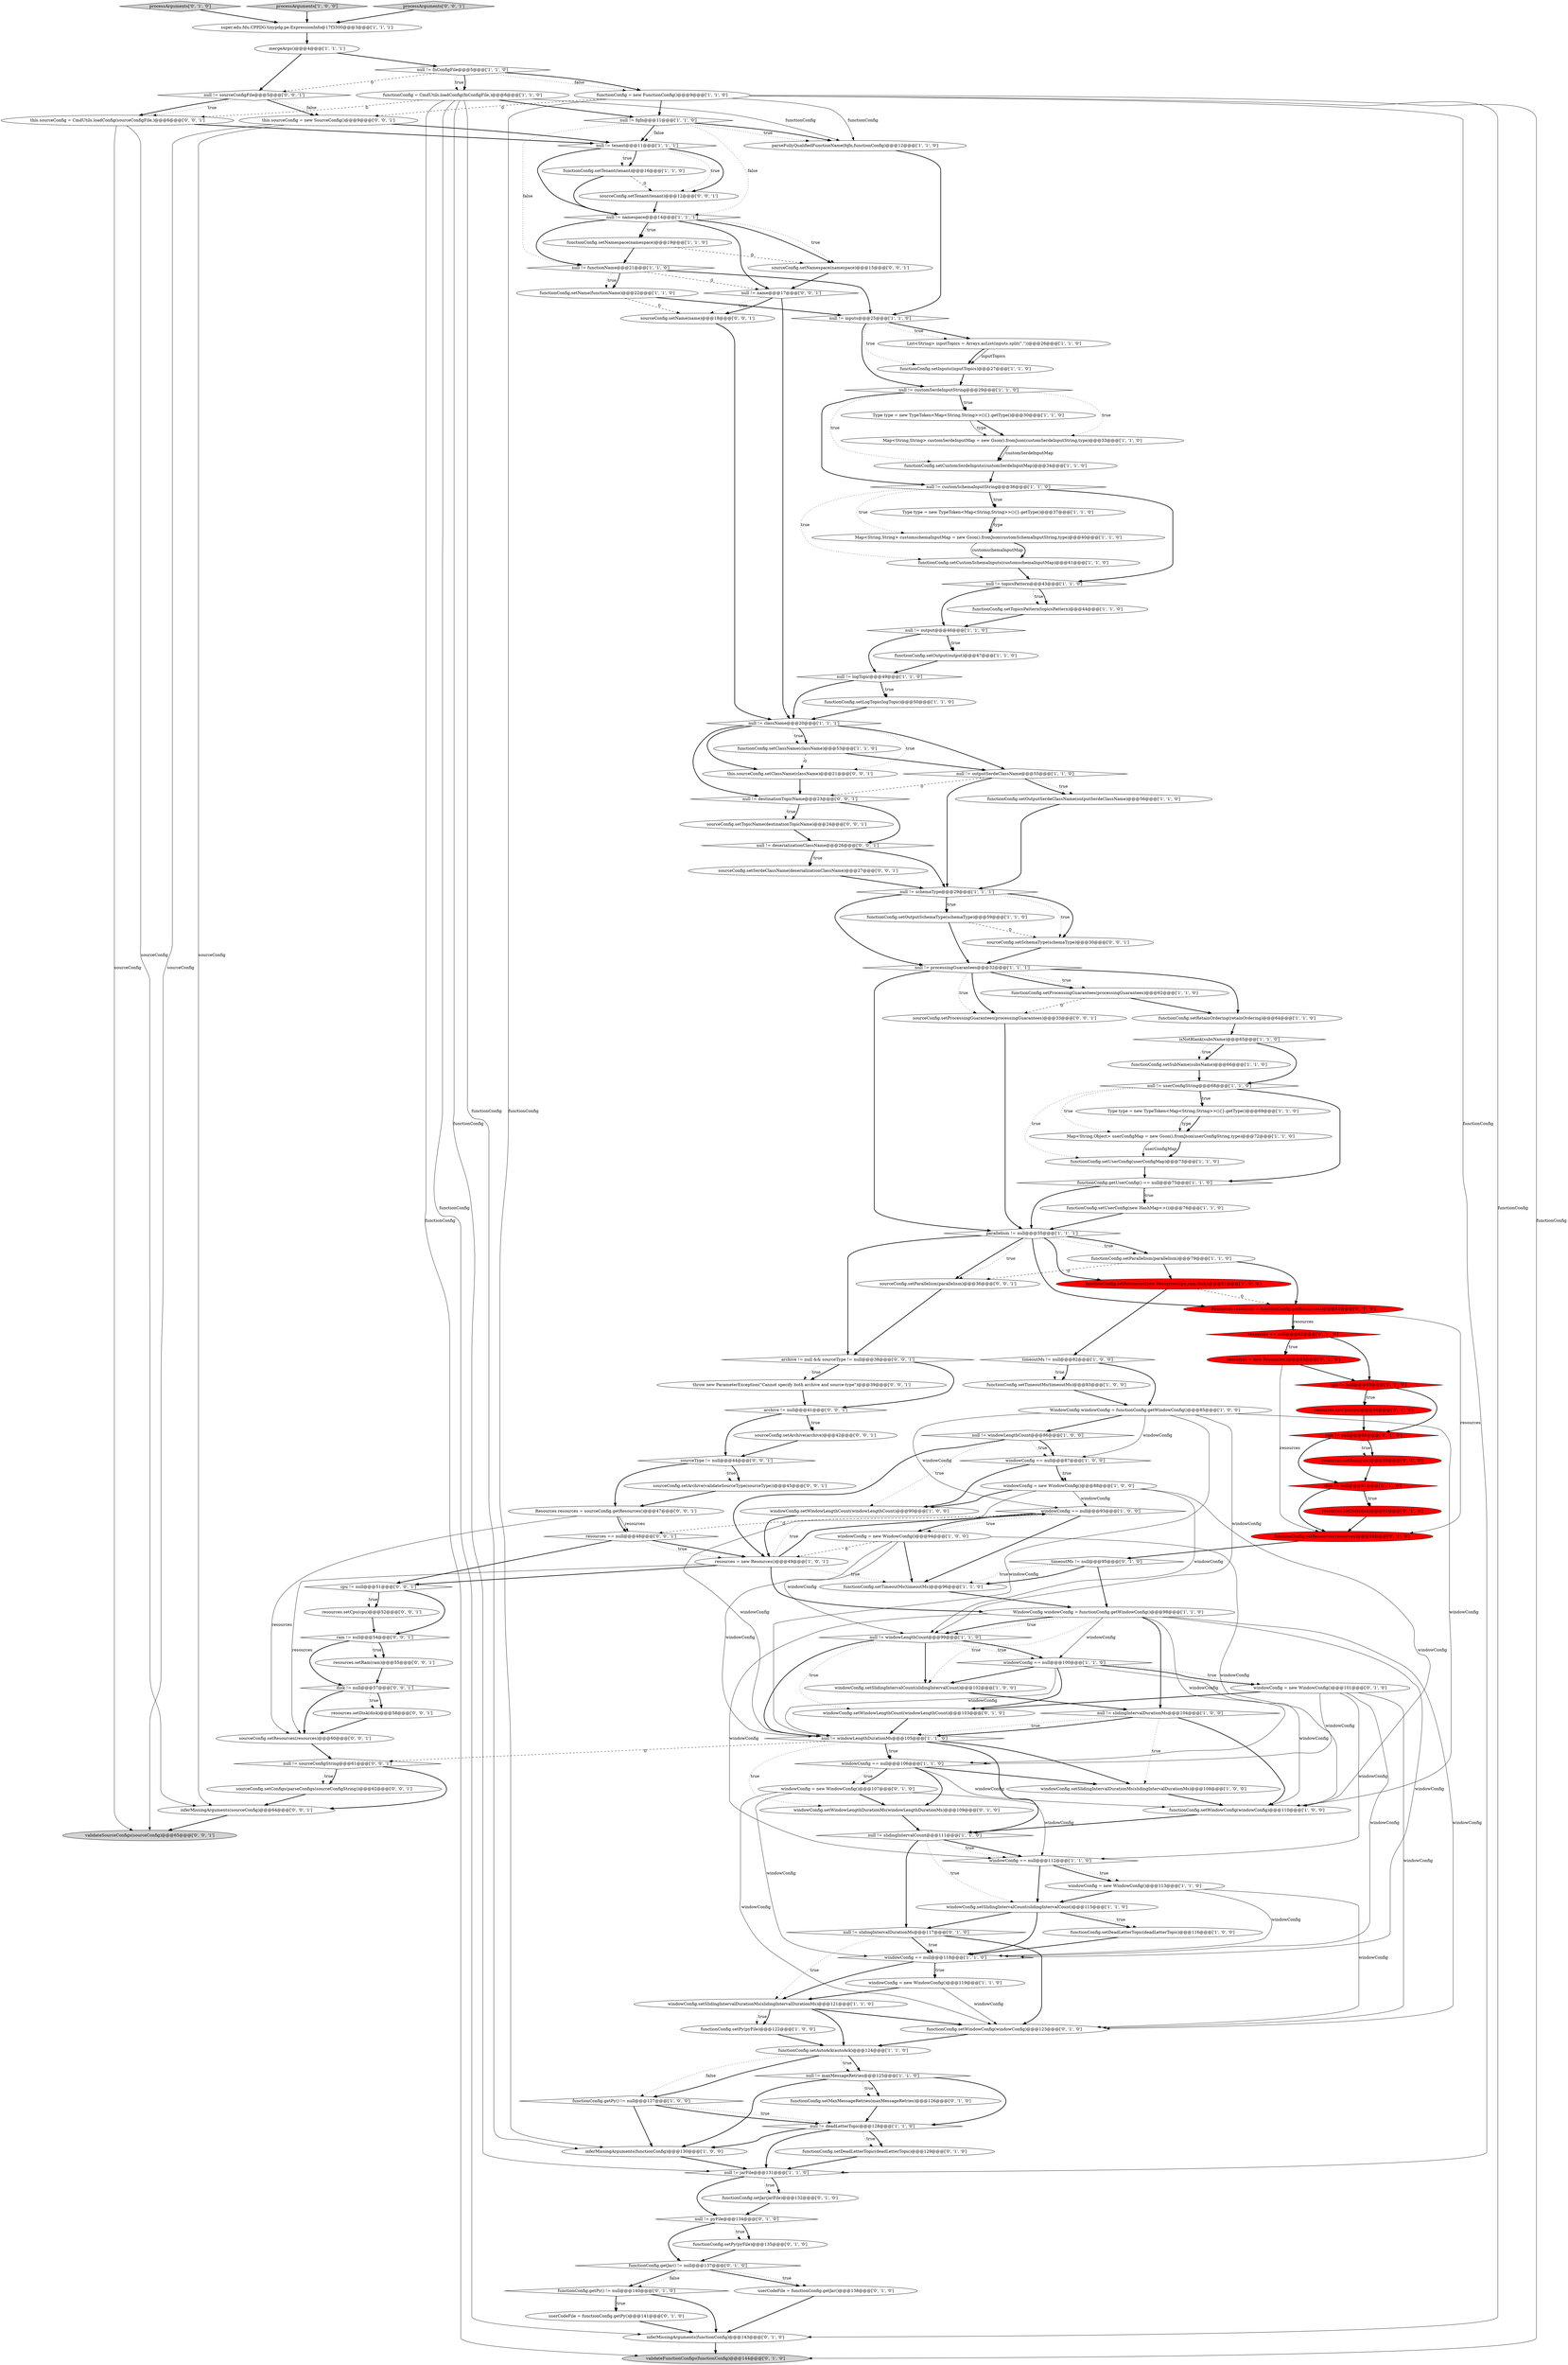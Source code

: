 digraph {
31 [style = filled, label = "functionConfig.setWindowConfig(windowConfig)@@@110@@@['1', '0', '0']", fillcolor = white, shape = ellipse image = "AAA0AAABBB1BBB"];
14 [style = filled, label = "null != tenant@@@11@@@['1', '1', '1']", fillcolor = white, shape = diamond image = "AAA0AAABBB1BBB"];
7 [style = filled, label = "windowConfig.setWindowLengthCount(windowLengthCount)@@@90@@@['1', '0', '0']", fillcolor = white, shape = ellipse image = "AAA0AAABBB1BBB"];
40 [style = filled, label = "functionConfig.setResources(new Resources(cpu,ram,disk))@@@81@@@['1', '0', '0']", fillcolor = red, shape = ellipse image = "AAA1AAABBB1BBB"];
149 [style = filled, label = "sourceConfig.setParallelism(parallelism)@@@36@@@['0', '0', '1']", fillcolor = white, shape = ellipse image = "AAA0AAABBB3BBB"];
1 [style = filled, label = "windowConfig == null@@@112@@@['1', '1', '0']", fillcolor = white, shape = diamond image = "AAA0AAABBB1BBB"];
23 [style = filled, label = "windowConfig == null@@@100@@@['1', '1', '0']", fillcolor = white, shape = diamond image = "AAA0AAABBB1BBB"];
111 [style = filled, label = "resources.setCpu(cpu)@@@86@@@['0', '1', '0']", fillcolor = red, shape = ellipse image = "AAA1AAABBB2BBB"];
3 [style = filled, label = "null != fnConfigFile@@@5@@@['1', '1', '0']", fillcolor = white, shape = diamond image = "AAA0AAABBB1BBB"];
25 [style = filled, label = "null != functionName@@@21@@@['1', '1', '0']", fillcolor = white, shape = diamond image = "AAA0AAABBB1BBB"];
109 [style = filled, label = "functionConfig.setPy(pyFile)@@@135@@@['0', '1', '0']", fillcolor = white, shape = ellipse image = "AAA0AAABBB2BBB"];
126 [style = filled, label = "sourceConfig.setArchive(archive)@@@42@@@['0', '0', '1']", fillcolor = white, shape = ellipse image = "AAA0AAABBB3BBB"];
141 [style = filled, label = "resources.setRam(ram)@@@55@@@['0', '0', '1']", fillcolor = white, shape = ellipse image = "AAA0AAABBB3BBB"];
37 [style = filled, label = "null != deadLetterTopic@@@128@@@['1', '1', '0']", fillcolor = white, shape = diamond image = "AAA0AAABBB1BBB"];
50 [style = filled, label = "null != windowLengthDurationMs@@@105@@@['1', '1', '0']", fillcolor = white, shape = diamond image = "AAA0AAABBB1BBB"];
143 [style = filled, label = "sourceConfig.setProcessingGuarantees(processingGuarantees)@@@33@@@['0', '0', '1']", fillcolor = white, shape = ellipse image = "AAA0AAABBB3BBB"];
98 [style = filled, label = "functionConfig.setDeadLetterTopic(deadLetterTopic)@@@129@@@['0', '1', '0']", fillcolor = white, shape = ellipse image = "AAA0AAABBB2BBB"];
101 [style = filled, label = "resources.setRam(ram)@@@89@@@['0', '1', '0']", fillcolor = red, shape = ellipse image = "AAA1AAABBB2BBB"];
29 [style = filled, label = "Type type = new TypeToken<Map<String,String>>(){}.getType()@@@37@@@['1', '1', '0']", fillcolor = white, shape = ellipse image = "AAA0AAABBB1BBB"];
0 [style = filled, label = "functionConfig.setProcessingGuarantees(processingGuarantees)@@@62@@@['1', '1', '0']", fillcolor = white, shape = ellipse image = "AAA0AAABBB1BBB"];
51 [style = filled, label = "functionConfig.setTimeoutMs(timeoutMs)@@@83@@@['1', '0', '0']", fillcolor = white, shape = ellipse image = "AAA0AAABBB1BBB"];
53 [style = filled, label = "functionConfig.setName(functionName)@@@22@@@['1', '1', '0']", fillcolor = white, shape = ellipse image = "AAA0AAABBB1BBB"];
9 [style = filled, label = "windowConfig.setSlidingIntervalCount(slidingIntervalCount)@@@115@@@['1', '1', '0']", fillcolor = white, shape = ellipse image = "AAA0AAABBB1BBB"];
80 [style = filled, label = "functionConfig = CmdUtils.loadConfig(fnConfigFile,)@@@6@@@['1', '1', '0']", fillcolor = white, shape = ellipse image = "AAA0AAABBB1BBB"];
89 [style = filled, label = "userCodeFile = functionConfig.getJar()@@@138@@@['0', '1', '0']", fillcolor = white, shape = ellipse image = "AAA0AAABBB2BBB"];
27 [style = filled, label = "functionConfig.setNamespace(namespace)@@@19@@@['1', '1', '0']", fillcolor = white, shape = ellipse image = "AAA0AAABBB1BBB"];
144 [style = filled, label = "this.sourceConfig.setClassName(className)@@@21@@@['0', '0', '1']", fillcolor = white, shape = ellipse image = "AAA0AAABBB3BBB"];
117 [style = filled, label = "this.sourceConfig = CmdUtils.loadConfig(sourceConfigFile,)@@@6@@@['0', '0', '1']", fillcolor = white, shape = ellipse image = "AAA0AAABBB3BBB"];
92 [style = filled, label = "null != slidingIntervalDurationMs@@@117@@@['0', '1', '0']", fillcolor = white, shape = diamond image = "AAA0AAABBB2BBB"];
20 [style = filled, label = "windowConfig == null@@@118@@@['1', '1', '0']", fillcolor = white, shape = diamond image = "AAA0AAABBB1BBB"];
106 [style = filled, label = "disk != null@@@91@@@['0', '1', '0']", fillcolor = red, shape = diamond image = "AAA1AAABBB2BBB"];
4 [style = filled, label = "null != namespace@@@14@@@['1', '1', '1']", fillcolor = white, shape = diamond image = "AAA0AAABBB1BBB"];
76 [style = filled, label = "null != outputSerdeClassName@@@55@@@['1', '1', '0']", fillcolor = white, shape = diamond image = "AAA0AAABBB1BBB"];
10 [style = filled, label = "functionConfig.setSubName(subsName)@@@66@@@['1', '1', '0']", fillcolor = white, shape = ellipse image = "AAA0AAABBB1BBB"];
133 [style = filled, label = "null != destinationTopicName@@@23@@@['0', '0', '1']", fillcolor = white, shape = diamond image = "AAA0AAABBB3BBB"];
45 [style = filled, label = "null != customSchemaInputString@@@36@@@['1', '1', '0']", fillcolor = white, shape = diamond image = "AAA0AAABBB1BBB"];
44 [style = filled, label = "Map<String,String> customschemaInputMap = new Gson().fromJson(customSchemaInputString,type)@@@40@@@['1', '1', '0']", fillcolor = white, shape = ellipse image = "AAA0AAABBB1BBB"];
99 [style = filled, label = "resources = new Resources()@@@83@@@['0', '1', '0']", fillcolor = red, shape = ellipse image = "AAA1AAABBB2BBB"];
69 [style = filled, label = "null != fqfn@@@11@@@['1', '1', '0']", fillcolor = white, shape = diamond image = "AAA0AAABBB1BBB"];
108 [style = filled, label = "windowConfig.setWindowLengthDurationMs(windowLengthDurationMs)@@@109@@@['0', '1', '0']", fillcolor = white, shape = ellipse image = "AAA0AAABBB2BBB"];
136 [style = filled, label = "validateSourceConfigs(sourceConfig)@@@65@@@['0', '0', '1']", fillcolor = lightgray, shape = ellipse image = "AAA0AAABBB3BBB"];
100 [style = filled, label = "windowConfig = new WindowConfig()@@@107@@@['0', '1', '0']", fillcolor = white, shape = ellipse image = "AAA0AAABBB2BBB"];
90 [style = filled, label = "ram != null@@@88@@@['0', '1', '0']", fillcolor = red, shape = diamond image = "AAA1AAABBB2BBB"];
138 [style = filled, label = "sourceConfig.setSerdeClassName(deserializationClassName)@@@27@@@['0', '0', '1']", fillcolor = white, shape = ellipse image = "AAA0AAABBB3BBB"];
63 [style = filled, label = "null != topicsPattern@@@43@@@['1', '1', '0']", fillcolor = white, shape = diamond image = "AAA0AAABBB1BBB"];
120 [style = filled, label = "archive != null@@@41@@@['0', '0', '1']", fillcolor = white, shape = diamond image = "AAA0AAABBB3BBB"];
13 [style = filled, label = "windowConfig = new WindowConfig()@@@94@@@['1', '0', '0']", fillcolor = white, shape = ellipse image = "AAA0AAABBB1BBB"];
127 [style = filled, label = "resources.setCpu(cpu)@@@52@@@['0', '0', '1']", fillcolor = white, shape = ellipse image = "AAA0AAABBB3BBB"];
93 [style = filled, label = "validateFunctionConfigs(functionConfig)@@@144@@@['0', '1', '0']", fillcolor = lightgray, shape = ellipse image = "AAA0AAABBB2BBB"];
33 [style = filled, label = "windowConfig.setSlidingIntervalDurationMs(slidingIntervalDurationMs)@@@108@@@['1', '0', '0']", fillcolor = white, shape = ellipse image = "AAA0AAABBB1BBB"];
83 [style = filled, label = "windowConfig.setSlidingIntervalCount(slidingIntervalCount)@@@102@@@['1', '0', '0']", fillcolor = white, shape = ellipse image = "AAA0AAABBB1BBB"];
8 [style = filled, label = "functionConfig.getPy() != null@@@127@@@['1', '0', '0']", fillcolor = white, shape = diamond image = "AAA0AAABBB1BBB"];
95 [style = filled, label = "null != pyFile@@@134@@@['0', '1', '0']", fillcolor = white, shape = diamond image = "AAA0AAABBB2BBB"];
146 [style = filled, label = "resources.setDisk(disk)@@@58@@@['0', '0', '1']", fillcolor = white, shape = ellipse image = "AAA0AAABBB3BBB"];
96 [style = filled, label = "cpu != null@@@85@@@['0', '1', '0']", fillcolor = red, shape = diamond image = "AAA1AAABBB2BBB"];
54 [style = filled, label = "null != schemaType@@@29@@@['1', '1', '1']", fillcolor = white, shape = diamond image = "AAA0AAABBB1BBB"];
61 [style = filled, label = "null != slidingIntervalCount@@@111@@@['1', '1', '0']", fillcolor = white, shape = diamond image = "AAA0AAABBB1BBB"];
91 [style = filled, label = "timeoutMs != null@@@95@@@['0', '1', '0']", fillcolor = white, shape = diamond image = "AAA0AAABBB2BBB"];
87 [style = filled, label = "inferMissingArguments(functionConfig)@@@143@@@['0', '1', '0']", fillcolor = white, shape = ellipse image = "AAA0AAABBB2BBB"];
26 [style = filled, label = "null != maxMessageRetries@@@125@@@['1', '1', '0']", fillcolor = white, shape = diamond image = "AAA0AAABBB1BBB"];
77 [style = filled, label = "WindowConfig windowConfig = functionConfig.getWindowConfig()@@@98@@@['1', '1', '0']", fillcolor = white, shape = ellipse image = "AAA0AAABBB1BBB"];
39 [style = filled, label = "null != customSerdeInputString@@@29@@@['1', '1', '0']", fillcolor = white, shape = diamond image = "AAA0AAABBB1BBB"];
42 [style = filled, label = "null != userConfigString@@@68@@@['1', '1', '0']", fillcolor = white, shape = diamond image = "AAA0AAABBB1BBB"];
142 [style = filled, label = "null != name@@@17@@@['0', '0', '1']", fillcolor = white, shape = diamond image = "AAA0AAABBB3BBB"];
121 [style = filled, label = "sourceConfig.setConfigs(parseConfigs(sourceConfigString))@@@62@@@['0', '0', '1']", fillcolor = white, shape = ellipse image = "AAA0AAABBB3BBB"];
22 [style = filled, label = "functionConfig.setUserConfig(new HashMap<>())@@@76@@@['1', '1', '0']", fillcolor = white, shape = ellipse image = "AAA0AAABBB1BBB"];
132 [style = filled, label = "null != sourceConfigFile@@@5@@@['0', '0', '1']", fillcolor = white, shape = diamond image = "AAA0AAABBB3BBB"];
82 [style = filled, label = "Map<String,String> customSerdeInputMap = new Gson().fromJson(customSerdeInputString,type)@@@33@@@['1', '1', '0']", fillcolor = white, shape = ellipse image = "AAA0AAABBB1BBB"];
48 [style = filled, label = "mergeArgs()@@@4@@@['1', '1', '1']", fillcolor = white, shape = ellipse image = "AAA0AAABBB1BBB"];
36 [style = filled, label = "Type type = new TypeToken<Map<String,String>>(){}.getType()@@@69@@@['1', '1', '0']", fillcolor = white, shape = ellipse image = "AAA0AAABBB1BBB"];
49 [style = filled, label = "null != windowLengthCount@@@99@@@['1', '1', '0']", fillcolor = white, shape = diamond image = "AAA0AAABBB1BBB"];
125 [style = filled, label = "sourceConfig.setTenant(tenant)@@@12@@@['0', '0', '1']", fillcolor = white, shape = ellipse image = "AAA0AAABBB3BBB"];
86 [style = filled, label = "functionConfig.setMaxMessageRetries(maxMessageRetries)@@@126@@@['0', '1', '0']", fillcolor = white, shape = ellipse image = "AAA0AAABBB2BBB"];
35 [style = filled, label = "inferMissingArguments(functionConfig)@@@130@@@['1', '0', '0']", fillcolor = white, shape = ellipse image = "AAA0AAABBB1BBB"];
17 [style = filled, label = "parseFullyQualifiedFunctionName(fqfn,functionConfig)@@@12@@@['1', '1', '0']", fillcolor = white, shape = ellipse image = "AAA0AAABBB1BBB"];
58 [style = filled, label = "functionConfig.setPy(pyFile)@@@122@@@['1', '0', '0']", fillcolor = white, shape = ellipse image = "AAA0AAABBB1BBB"];
102 [style = filled, label = "windowConfig = new WindowConfig()@@@101@@@['0', '1', '0']", fillcolor = white, shape = ellipse image = "AAA0AAABBB2BBB"];
60 [style = filled, label = "null != logTopic@@@49@@@['1', '1', '0']", fillcolor = white, shape = diamond image = "AAA0AAABBB1BBB"];
30 [style = filled, label = "Type type = new TypeToken<Map<String,String>>(){}.getType()@@@30@@@['1', '1', '0']", fillcolor = white, shape = ellipse image = "AAA0AAABBB1BBB"];
19 [style = filled, label = "functionConfig.setCustomSerdeInputs(customSerdeInputMap)@@@34@@@['1', '1', '0']", fillcolor = white, shape = ellipse image = "AAA0AAABBB1BBB"];
110 [style = filled, label = "Resources resources = functionConfig.getResources()@@@81@@@['0', '1', '0']", fillcolor = red, shape = ellipse image = "AAA1AAABBB2BBB"];
114 [style = filled, label = "functionConfig.getJar() != null@@@137@@@['0', '1', '0']", fillcolor = white, shape = diamond image = "AAA0AAABBB2BBB"];
103 [style = filled, label = "processArguments['0', '1', '0']", fillcolor = lightgray, shape = diamond image = "AAA0AAABBB2BBB"];
124 [style = filled, label = "archive != null && sourceType != null@@@38@@@['0', '0', '1']", fillcolor = white, shape = diamond image = "AAA0AAABBB3BBB"];
94 [style = filled, label = "resources == null@@@82@@@['0', '1', '0']", fillcolor = red, shape = diamond image = "AAA1AAABBB2BBB"];
71 [style = filled, label = "null != output@@@46@@@['1', '1', '0']", fillcolor = white, shape = diamond image = "AAA0AAABBB1BBB"];
5 [style = filled, label = "functionConfig.setTenant(tenant)@@@16@@@['1', '1', '0']", fillcolor = white, shape = ellipse image = "AAA0AAABBB1BBB"];
129 [style = filled, label = "sourceConfig.setArchive(validateSourceType(sourceType))@@@45@@@['0', '0', '1']", fillcolor = white, shape = ellipse image = "AAA0AAABBB3BBB"];
75 [style = filled, label = "functionConfig.setAutoAck(autoAck)@@@124@@@['1', '1', '0']", fillcolor = white, shape = ellipse image = "AAA0AAABBB1BBB"];
105 [style = filled, label = "resources.setDisk(disk)@@@92@@@['0', '1', '0']", fillcolor = red, shape = ellipse image = "AAA1AAABBB2BBB"];
2 [style = filled, label = "functionConfig.setDeadLetterTopic(deadLetterTopic)@@@116@@@['1', '0', '0']", fillcolor = white, shape = ellipse image = "AAA0AAABBB1BBB"];
16 [style = filled, label = "isNotBlank(subsName)@@@65@@@['1', '1', '0']", fillcolor = white, shape = diamond image = "AAA0AAABBB1BBB"];
88 [style = filled, label = "functionConfig.setJar(jarFile)@@@132@@@['0', '1', '0']", fillcolor = white, shape = ellipse image = "AAA0AAABBB2BBB"];
134 [style = filled, label = "sourceConfig.setName(name)@@@18@@@['0', '0', '1']", fillcolor = white, shape = ellipse image = "AAA0AAABBB3BBB"];
104 [style = filled, label = "functionConfig.setResources(resources)@@@94@@@['0', '1', '0']", fillcolor = red, shape = ellipse image = "AAA1AAABBB2BBB"];
145 [style = filled, label = "sourceConfig.setSchemaType(schemaType)@@@30@@@['0', '0', '1']", fillcolor = white, shape = ellipse image = "AAA0AAABBB3BBB"];
56 [style = filled, label = "parallelism != null@@@35@@@['1', '1', '1']", fillcolor = white, shape = diamond image = "AAA0AAABBB1BBB"];
147 [style = filled, label = "sourceConfig.setNamespace(namespace)@@@15@@@['0', '0', '1']", fillcolor = white, shape = ellipse image = "AAA0AAABBB3BBB"];
148 [style = filled, label = "throw new ParameterException(\"Cannot specify both archive and source-type\")@@@39@@@['0', '0', '1']", fillcolor = white, shape = ellipse image = "AAA0AAABBB3BBB"];
135 [style = filled, label = "cpu != null@@@51@@@['0', '0', '1']", fillcolor = white, shape = diamond image = "AAA0AAABBB3BBB"];
43 [style = filled, label = "super.edu.fdu.CPPDG.tinypdg.pe.ExpressionInfo@17f3300@@@3@@@['1', '1', '1']", fillcolor = white, shape = ellipse image = "AAA0AAABBB1BBB"];
119 [style = filled, label = "resources == null@@@48@@@['0', '0', '1']", fillcolor = white, shape = diamond image = "AAA0AAABBB3BBB"];
113 [style = filled, label = "windowConfig.setWindowLengthCount(windowLengthCount)@@@103@@@['0', '1', '0']", fillcolor = white, shape = ellipse image = "AAA0AAABBB2BBB"];
28 [style = filled, label = "WindowConfig windowConfig = functionConfig.getWindowConfig()@@@85@@@['1', '0', '0']", fillcolor = white, shape = ellipse image = "AAA0AAABBB1BBB"];
74 [style = filled, label = "functionConfig.setOutput(output)@@@47@@@['1', '1', '0']", fillcolor = white, shape = ellipse image = "AAA0AAABBB1BBB"];
130 [style = filled, label = "sourceConfig.setResources(resources)@@@60@@@['0', '0', '1']", fillcolor = white, shape = ellipse image = "AAA0AAABBB3BBB"];
123 [style = filled, label = "null != sourceConfigString@@@61@@@['0', '0', '1']", fillcolor = white, shape = diamond image = "AAA0AAABBB3BBB"];
55 [style = filled, label = "null != inputs@@@25@@@['1', '1', '0']", fillcolor = white, shape = diamond image = "AAA0AAABBB1BBB"];
79 [style = filled, label = "null != processingGuarantees@@@32@@@['1', '1', '1']", fillcolor = white, shape = diamond image = "AAA0AAABBB1BBB"];
112 [style = filled, label = "userCodeFile = functionConfig.getPy()@@@141@@@['0', '1', '0']", fillcolor = white, shape = ellipse image = "AAA0AAABBB2BBB"];
118 [style = filled, label = "disk != null@@@57@@@['0', '0', '1']", fillcolor = white, shape = diamond image = "AAA0AAABBB3BBB"];
38 [style = filled, label = "processArguments['1', '0', '0']", fillcolor = lightgray, shape = diamond image = "AAA0AAABBB1BBB"];
67 [style = filled, label = "windowConfig == null@@@93@@@['1', '0', '0']", fillcolor = white, shape = diamond image = "AAA0AAABBB1BBB"];
21 [style = filled, label = "functionConfig.getUserConfig() == null@@@75@@@['1', '1', '0']", fillcolor = white, shape = diamond image = "AAA0AAABBB1BBB"];
128 [style = filled, label = "Resources resources = sourceConfig.getResources()@@@47@@@['0', '0', '1']", fillcolor = white, shape = ellipse image = "AAA0AAABBB3BBB"];
68 [style = filled, label = "resources = new Resources()@@@49@@@['1', '0', '1']", fillcolor = white, shape = ellipse image = "AAA0AAABBB1BBB"];
47 [style = filled, label = "windowConfig.setSlidingIntervalDurationMs(slidingIntervalDurationMs)@@@121@@@['1', '1', '0']", fillcolor = white, shape = ellipse image = "AAA0AAABBB1BBB"];
140 [style = filled, label = "sourceConfig.setTopicName(destinationTopicName)@@@24@@@['0', '0', '1']", fillcolor = white, shape = ellipse image = "AAA0AAABBB3BBB"];
122 [style = filled, label = "ram != null@@@54@@@['0', '0', '1']", fillcolor = white, shape = diamond image = "AAA0AAABBB3BBB"];
15 [style = filled, label = "functionConfig.setTimeoutMs(timeoutMs)@@@96@@@['1', '1', '0']", fillcolor = white, shape = ellipse image = "AAA0AAABBB1BBB"];
62 [style = filled, label = "functionConfig.setTopicsPattern(topicsPattern)@@@44@@@['1', '1', '0']", fillcolor = white, shape = ellipse image = "AAA0AAABBB1BBB"];
70 [style = filled, label = "functionConfig = new FunctionConfig()@@@9@@@['1', '1', '0']", fillcolor = white, shape = ellipse image = "AAA0AAABBB1BBB"];
85 [style = filled, label = "null != jarFile@@@131@@@['1', '1', '0']", fillcolor = white, shape = diamond image = "AAA0AAABBB1BBB"];
32 [style = filled, label = "functionConfig.setRetainOrdering(retainOrdering)@@@64@@@['1', '1', '0']", fillcolor = white, shape = ellipse image = "AAA0AAABBB1BBB"];
137 [style = filled, label = "processArguments['0', '0', '1']", fillcolor = lightgray, shape = diamond image = "AAA0AAABBB3BBB"];
78 [style = filled, label = "windowConfig = new WindowConfig()@@@113@@@['1', '1', '0']", fillcolor = white, shape = ellipse image = "AAA0AAABBB1BBB"];
64 [style = filled, label = "functionConfig.setOutputSchemaType(schemaType)@@@59@@@['1', '1', '0']", fillcolor = white, shape = ellipse image = "AAA0AAABBB1BBB"];
115 [style = filled, label = "sourceType != null@@@44@@@['0', '0', '1']", fillcolor = white, shape = diamond image = "AAA0AAABBB3BBB"];
52 [style = filled, label = "functionConfig.setUserConfig(userConfigMap)@@@73@@@['1', '1', '0']", fillcolor = white, shape = ellipse image = "AAA0AAABBB1BBB"];
34 [style = filled, label = "functionConfig.setLogTopic(logTopic)@@@50@@@['1', '1', '0']", fillcolor = white, shape = ellipse image = "AAA0AAABBB1BBB"];
11 [style = filled, label = "null != windowLengthCount@@@86@@@['1', '0', '0']", fillcolor = white, shape = diamond image = "AAA0AAABBB1BBB"];
81 [style = filled, label = "functionConfig.setParallelism(parallelism)@@@79@@@['1', '1', '0']", fillcolor = white, shape = ellipse image = "AAA0AAABBB1BBB"];
65 [style = filled, label = "functionConfig.setInputs(inputTopics)@@@27@@@['1', '1', '0']", fillcolor = white, shape = ellipse image = "AAA0AAABBB1BBB"];
59 [style = filled, label = "windowConfig = new WindowConfig()@@@88@@@['1', '0', '0']", fillcolor = white, shape = ellipse image = "AAA0AAABBB1BBB"];
6 [style = filled, label = "windowConfig == null@@@87@@@['1', '0', '0']", fillcolor = white, shape = diamond image = "AAA0AAABBB1BBB"];
46 [style = filled, label = "Map<String,Object> userConfigMap = new Gson().fromJson(userConfigString,type)@@@72@@@['1', '1', '0']", fillcolor = white, shape = ellipse image = "AAA0AAABBB1BBB"];
107 [style = filled, label = "functionConfig.getPy() != null@@@140@@@['0', '1', '0']", fillcolor = white, shape = diamond image = "AAA0AAABBB2BBB"];
24 [style = filled, label = "timeoutMs != null@@@82@@@['1', '0', '0']", fillcolor = white, shape = diamond image = "AAA0AAABBB1BBB"];
97 [style = filled, label = "functionConfig.setWindowConfig(windowConfig)@@@123@@@['0', '1', '0']", fillcolor = white, shape = ellipse image = "AAA0AAABBB2BBB"];
18 [style = filled, label = "List<String> inputTopics = Arrays.asList(inputs.split(\",\"))@@@26@@@['1', '1', '0']", fillcolor = white, shape = ellipse image = "AAA0AAABBB1BBB"];
116 [style = filled, label = "this.sourceConfig = new SourceConfig()@@@9@@@['0', '0', '1']", fillcolor = white, shape = ellipse image = "AAA0AAABBB3BBB"];
131 [style = filled, label = "null != deserializationClassName@@@26@@@['0', '0', '1']", fillcolor = white, shape = diamond image = "AAA0AAABBB3BBB"];
41 [style = filled, label = "windowConfig = new WindowConfig()@@@119@@@['1', '1', '0']", fillcolor = white, shape = ellipse image = "AAA0AAABBB1BBB"];
84 [style = filled, label = "null != className@@@20@@@['1', '1', '1']", fillcolor = white, shape = diamond image = "AAA0AAABBB1BBB"];
73 [style = filled, label = "functionConfig.setCustomSchemaInputs(customschemaInputMap)@@@41@@@['1', '1', '0']", fillcolor = white, shape = ellipse image = "AAA0AAABBB1BBB"];
12 [style = filled, label = "functionConfig.setClassName(className)@@@53@@@['1', '1', '0']", fillcolor = white, shape = ellipse image = "AAA0AAABBB1BBB"];
72 [style = filled, label = "functionConfig.setOutputSerdeClassName(outputSerdeClassName)@@@56@@@['1', '1', '0']", fillcolor = white, shape = ellipse image = "AAA0AAABBB1BBB"];
57 [style = filled, label = "windowConfig == null@@@106@@@['1', '1', '0']", fillcolor = white, shape = diamond image = "AAA0AAABBB1BBB"];
139 [style = filled, label = "inferMissingArguments(sourceConfig)@@@64@@@['0', '0', '1']", fillcolor = white, shape = ellipse image = "AAA0AAABBB3BBB"];
66 [style = filled, label = "null != slidingIntervalDurationMs@@@104@@@['1', '0', '0']", fillcolor = white, shape = diamond image = "AAA0AAABBB1BBB"];
70->17 [style = solid, label="functionConfig"];
138->54 [style = bold, label=""];
4->25 [style = bold, label=""];
57->33 [style = bold, label=""];
102->1 [style = solid, label="windowConfig"];
67->119 [style = dashed, label="0"];
134->84 [style = bold, label=""];
14->125 [style = dotted, label="true"];
71->60 [style = bold, label=""];
79->32 [style = bold, label=""];
95->114 [style = bold, label=""];
149->124 [style = bold, label=""];
28->31 [style = solid, label="windowConfig"];
21->56 [style = bold, label=""];
79->0 [style = dotted, label="true"];
66->31 [style = bold, label=""];
70->93 [style = solid, label="functionConfig"];
42->21 [style = bold, label=""];
116->139 [style = solid, label="sourceConfig"];
68->130 [style = solid, label="resources"];
119->68 [style = dotted, label="true"];
122->118 [style = bold, label=""];
25->55 [style = bold, label=""];
39->45 [style = bold, label=""];
107->112 [style = bold, label=""];
23->102 [style = dotted, label="true"];
20->41 [style = bold, label=""];
132->117 [style = dotted, label="true"];
123->121 [style = dotted, label="true"];
21->22 [style = bold, label=""];
85->88 [style = bold, label=""];
42->52 [style = dotted, label="true"];
118->146 [style = bold, label=""];
13->15 [style = bold, label=""];
28->49 [style = solid, label="windowConfig"];
25->53 [style = dotted, label="true"];
143->56 [style = bold, label=""];
59->50 [style = solid, label="windowConfig"];
81->110 [style = bold, label=""];
91->15 [style = bold, label=""];
110->104 [style = solid, label="resources"];
73->63 [style = bold, label=""];
3->132 [style = dashed, label="0"];
135->127 [style = dotted, label="true"];
41->97 [style = solid, label="windowConfig"];
55->18 [style = bold, label=""];
61->9 [style = dotted, label="true"];
49->23 [style = dotted, label="true"];
128->130 [style = solid, label="resources"];
4->147 [style = bold, label=""];
133->140 [style = dotted, label="true"];
17->55 [style = bold, label=""];
54->64 [style = dotted, label="true"];
46->52 [style = solid, label="userConfigMap"];
56->149 [style = bold, label=""];
92->20 [style = bold, label=""];
112->87 [style = bold, label=""];
115->129 [style = dotted, label="true"];
63->62 [style = dotted, label="true"];
90->101 [style = dotted, label="true"];
5->4 [style = bold, label=""];
54->145 [style = dotted, label="true"];
84->12 [style = dotted, label="true"];
68->15 [style = dotted, label="true"];
96->111 [style = bold, label=""];
141->118 [style = bold, label=""];
41->47 [style = bold, label=""];
4->147 [style = dotted, label="true"];
0->32 [style = bold, label=""];
59->49 [style = solid, label="windowConfig"];
87->93 [style = bold, label=""];
102->20 [style = solid, label="windowConfig"];
22->56 [style = bold, label=""];
79->143 [style = dotted, label="true"];
11->68 [style = bold, label=""];
99->96 [style = bold, label=""];
132->116 [style = bold, label=""];
68->77 [style = bold, label=""];
39->30 [style = bold, label=""];
48->132 [style = bold, label=""];
116->136 [style = solid, label="sourceConfig"];
55->65 [style = dotted, label="true"];
85->88 [style = dotted, label="true"];
60->34 [style = bold, label=""];
100->108 [style = bold, label=""];
135->122 [style = bold, label=""];
80->69 [style = bold, label=""];
132->117 [style = bold, label=""];
121->139 [style = bold, label=""];
91->77 [style = bold, label=""];
122->141 [style = dotted, label="true"];
78->9 [style = bold, label=""];
48->3 [style = bold, label=""];
147->142 [style = bold, label=""];
31->61 [style = bold, label=""];
101->106 [style = bold, label=""];
39->82 [style = dotted, label="true"];
3->80 [style = bold, label=""];
84->133 [style = bold, label=""];
99->104 [style = solid, label="resources"];
37->98 [style = dotted, label="true"];
1->78 [style = bold, label=""];
13->50 [style = solid, label="windowConfig"];
66->50 [style = bold, label=""];
29->44 [style = bold, label=""];
144->133 [style = bold, label=""];
92->97 [style = bold, label=""];
117->14 [style = bold, label=""];
83->66 [style = bold, label=""];
2->20 [style = bold, label=""];
59->67 [style = solid, label="windowConfig"];
78->20 [style = solid, label="windowConfig"];
119->135 [style = bold, label=""];
131->138 [style = dotted, label="true"];
67->13 [style = dotted, label="true"];
21->22 [style = dotted, label="true"];
100->97 [style = solid, label="windowConfig"];
28->50 [style = solid, label="windowConfig"];
61->92 [style = bold, label=""];
96->111 [style = dotted, label="true"];
45->29 [style = bold, label=""];
56->81 [style = dotted, label="true"];
95->109 [style = bold, label=""];
132->116 [style = dotted, label="false"];
36->46 [style = bold, label=""];
129->128 [style = bold, label=""];
63->62 [style = bold, label=""];
68->67 [style = dotted, label="true"];
7->68 [style = bold, label=""];
114->107 [style = dotted, label="false"];
80->117 [style = dashed, label="0"];
82->19 [style = solid, label="customSerdeInputMap"];
56->40 [style = bold, label=""];
80->93 [style = solid, label="functionConfig"];
14->4 [style = bold, label=""];
100->1 [style = solid, label="windowConfig"];
3->80 [style = dotted, label="true"];
100->20 [style = solid, label="windowConfig"];
24->51 [style = bold, label=""];
131->138 [style = bold, label=""];
106->105 [style = bold, label=""];
80->85 [style = solid, label="functionConfig"];
12->144 [style = dashed, label="0"];
90->106 [style = bold, label=""];
3->70 [style = dotted, label="false"];
66->33 [style = dotted, label="true"];
9->20 [style = bold, label=""];
80->35 [style = solid, label="functionConfig"];
77->49 [style = dotted, label="true"];
54->145 [style = bold, label=""];
32->16 [style = bold, label=""];
50->123 [style = dashed, label="0"];
55->39 [style = bold, label=""];
8->35 [style = bold, label=""];
115->128 [style = bold, label=""];
49->50 [style = bold, label=""];
81->149 [style = dashed, label="0"];
118->146 [style = dotted, label="true"];
77->66 [style = bold, label=""];
84->12 [style = bold, label=""];
4->142 [style = bold, label=""];
13->68 [style = dashed, label="0"];
107->112 [style = dotted, label="true"];
1->78 [style = dotted, label="true"];
110->94 [style = solid, label="resources"];
50->57 [style = bold, label=""];
56->81 [style = bold, label=""];
133->131 [style = bold, label=""];
117->139 [style = solid, label="sourceConfig"];
37->35 [style = bold, label=""];
50->61 [style = bold, label=""];
23->50 [style = solid, label="windowConfig"];
47->75 [style = bold, label=""];
114->89 [style = bold, label=""];
53->55 [style = bold, label=""];
67->13 [style = bold, label=""];
40->110 [style = dashed, label="0"];
66->50 [style = dotted, label="true"];
16->10 [style = bold, label=""];
137->43 [style = bold, label=""];
26->86 [style = dotted, label="true"];
56->110 [style = bold, label=""];
124->120 [style = bold, label=""];
90->101 [style = bold, label=""];
102->57 [style = solid, label="windowConfig"];
28->6 [style = solid, label="windowConfig"];
33->31 [style = bold, label=""];
9->92 [style = bold, label=""];
142->84 [style = bold, label=""];
42->46 [style = dotted, label="true"];
18->65 [style = solid, label="inputTopics"];
69->14 [style = bold, label=""];
120->126 [style = bold, label=""];
148->120 [style = bold, label=""];
37->85 [style = bold, label=""];
28->67 [style = solid, label="windowConfig"];
25->53 [style = bold, label=""];
145->79 [style = bold, label=""];
6->59 [style = dotted, label="true"];
25->142 [style = dashed, label="0"];
8->37 [style = dotted, label="true"];
105->104 [style = bold, label=""];
64->79 [style = bold, label=""];
27->147 [style = dashed, label="0"];
71->74 [style = bold, label=""];
53->134 [style = dashed, label="0"];
88->95 [style = bold, label=""];
71->74 [style = dotted, label="true"];
16->42 [style = bold, label=""];
113->50 [style = bold, label=""];
47->97 [style = bold, label=""];
26->86 [style = bold, label=""];
59->31 [style = solid, label="windowConfig"];
58->75 [style = bold, label=""];
94->99 [style = dotted, label="true"];
11->7 [style = dotted, label="true"];
79->56 [style = bold, label=""];
123->121 [style = bold, label=""];
9->2 [style = bold, label=""];
30->82 [style = bold, label=""];
44->73 [style = bold, label=""];
61->1 [style = bold, label=""];
116->14 [style = bold, label=""];
133->140 [style = bold, label=""];
57->100 [style = dotted, label="true"];
47->58 [style = dotted, label="true"];
56->124 [style = bold, label=""];
23->83 [style = bold, label=""];
0->143 [style = dashed, label="0"];
47->58 [style = bold, label=""];
76->54 [style = bold, label=""];
85->95 [style = bold, label=""];
96->90 [style = bold, label=""];
114->107 [style = bold, label=""];
68->135 [style = bold, label=""];
70->116 [style = dashed, label="0"];
23->113 [style = bold, label=""];
18->65 [style = bold, label=""];
142->134 [style = dotted, label="true"];
23->31 [style = solid, label="windowConfig"];
124->148 [style = bold, label=""];
78->97 [style = solid, label="windowConfig"];
24->51 [style = dotted, label="true"];
120->126 [style = dotted, label="true"];
13->49 [style = solid, label="windowConfig"];
59->7 [style = bold, label=""];
125->4 [style = bold, label=""];
75->26 [style = bold, label=""];
106->104 [style = bold, label=""];
39->30 [style = dotted, label="true"];
63->71 [style = bold, label=""];
130->123 [style = bold, label=""];
119->68 [style = bold, label=""];
1->9 [style = bold, label=""];
110->94 [style = bold, label=""];
106->105 [style = dotted, label="true"];
75->8 [style = bold, label=""];
76->72 [style = dotted, label="true"];
61->1 [style = dotted, label="true"];
55->18 [style = dotted, label="true"];
12->76 [style = bold, label=""];
64->145 [style = dashed, label="0"];
84->76 [style = bold, label=""];
50->33 [style = bold, label=""];
6->59 [style = bold, label=""];
80->17 [style = solid, label="functionConfig"];
45->73 [style = dotted, label="true"];
70->35 [style = solid, label="functionConfig"];
14->5 [style = bold, label=""];
115->129 [style = bold, label=""];
39->19 [style = dotted, label="true"];
57->108 [style = bold, label=""];
28->11 [style = bold, label=""];
77->49 [style = bold, label=""];
77->97 [style = solid, label="windowConfig"];
79->0 [style = bold, label=""];
42->36 [style = bold, label=""];
46->52 [style = bold, label=""];
107->87 [style = bold, label=""];
124->148 [style = dotted, label="true"];
104->91 [style = bold, label=""];
97->75 [style = bold, label=""];
4->27 [style = bold, label=""];
4->27 [style = dotted, label="true"];
126->115 [style = bold, label=""];
36->46 [style = solid, label="type"];
118->130 [style = bold, label=""];
70->69 [style = bold, label=""];
146->130 [style = bold, label=""];
49->83 [style = bold, label=""];
14->125 [style = bold, label=""];
80->87 [style = solid, label="functionConfig"];
89->87 [style = bold, label=""];
20->41 [style = dotted, label="true"];
142->134 [style = bold, label=""];
70->85 [style = solid, label="functionConfig"];
16->10 [style = dotted, label="true"];
30->82 [style = solid, label="type"];
123->139 [style = bold, label=""];
23->102 [style = bold, label=""];
79->143 [style = bold, label=""];
29->44 [style = solid, label="type"];
49->113 [style = dotted, label="true"];
26->35 [style = bold, label=""];
120->115 [style = bold, label=""];
5->125 [style = dashed, label="0"];
40->24 [style = bold, label=""];
44->73 [style = solid, label="customschemaInputMap"];
52->21 [style = bold, label=""];
27->25 [style = bold, label=""];
24->28 [style = bold, label=""];
51->28 [style = bold, label=""];
45->63 [style = bold, label=""];
102->97 [style = solid, label="windowConfig"];
69->4 [style = dotted, label="false"];
42->36 [style = dotted, label="true"];
77->1 [style = solid, label="windowConfig"];
94->96 [style = bold, label=""];
103->43 [style = bold, label=""];
45->44 [style = dotted, label="true"];
109->114 [style = bold, label=""];
95->109 [style = dotted, label="true"];
65->39 [style = bold, label=""];
70->87 [style = solid, label="functionConfig"];
26->37 [style = bold, label=""];
50->108 [style = dotted, label="true"];
77->83 [style = dotted, label="true"];
69->25 [style = dotted, label="false"];
6->7 [style = bold, label=""];
98->85 [style = bold, label=""];
77->23 [style = solid, label="windowConfig"];
60->34 [style = dotted, label="true"];
131->54 [style = bold, label=""];
69->14 [style = dotted, label="false"];
82->19 [style = bold, label=""];
117->136 [style = solid, label="sourceConfig"];
54->64 [style = bold, label=""];
77->57 [style = solid, label="windowConfig"];
69->17 [style = dotted, label="true"];
45->29 [style = dotted, label="true"];
69->17 [style = bold, label=""];
60->84 [style = bold, label=""];
49->23 [style = bold, label=""];
92->20 [style = dotted, label="true"];
111->90 [style = bold, label=""];
34->84 [style = bold, label=""];
91->15 [style = dotted, label="true"];
50->57 [style = dotted, label="true"];
19->45 [style = bold, label=""];
84->144 [style = bold, label=""];
128->119 [style = solid, label="resources"];
14->5 [style = dotted, label="true"];
15->77 [style = bold, label=""];
11->6 [style = dotted, label="true"];
128->119 [style = bold, label=""];
77->20 [style = solid, label="windowConfig"];
74->60 [style = bold, label=""];
8->37 [style = bold, label=""];
75->26 [style = dotted, label="true"];
37->98 [style = bold, label=""];
38->43 [style = bold, label=""];
76->133 [style = dashed, label="0"];
94->99 [style = bold, label=""];
135->127 [style = bold, label=""];
56->149 [style = dotted, label="true"];
57->100 [style = bold, label=""];
68->67 [style = bold, label=""];
13->31 [style = solid, label="windowConfig"];
54->79 [style = bold, label=""];
57->31 [style = solid, label="windowConfig"];
92->47 [style = dotted, label="true"];
11->6 [style = bold, label=""];
43->48 [style = bold, label=""];
127->122 [style = bold, label=""];
3->70 [style = bold, label=""];
72->54 [style = bold, label=""];
114->89 [style = dotted, label="true"];
102->113 [style = bold, label=""];
20->47 [style = bold, label=""];
76->72 [style = bold, label=""];
62->71 [style = bold, label=""];
10->42 [style = bold, label=""];
35->85 [style = bold, label=""];
9->2 [style = dotted, label="true"];
84->144 [style = dotted, label="true"];
81->40 [style = bold, label=""];
139->136 [style = bold, label=""];
86->37 [style = bold, label=""];
140->131 [style = bold, label=""];
122->141 [style = bold, label=""];
67->15 [style = bold, label=""];
108->61 [style = bold, label=""];
75->8 [style = dotted, label="false"];
}
